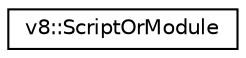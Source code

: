 digraph "Graphical Class Hierarchy"
{
  edge [fontname="Helvetica",fontsize="10",labelfontname="Helvetica",labelfontsize="10"];
  node [fontname="Helvetica",fontsize="10",shape=record];
  rankdir="LR";
  Node1 [label="v8::ScriptOrModule",height=0.2,width=0.4,color="black", fillcolor="white", style="filled",URL="$classv8_1_1ScriptOrModule.html"];
}
